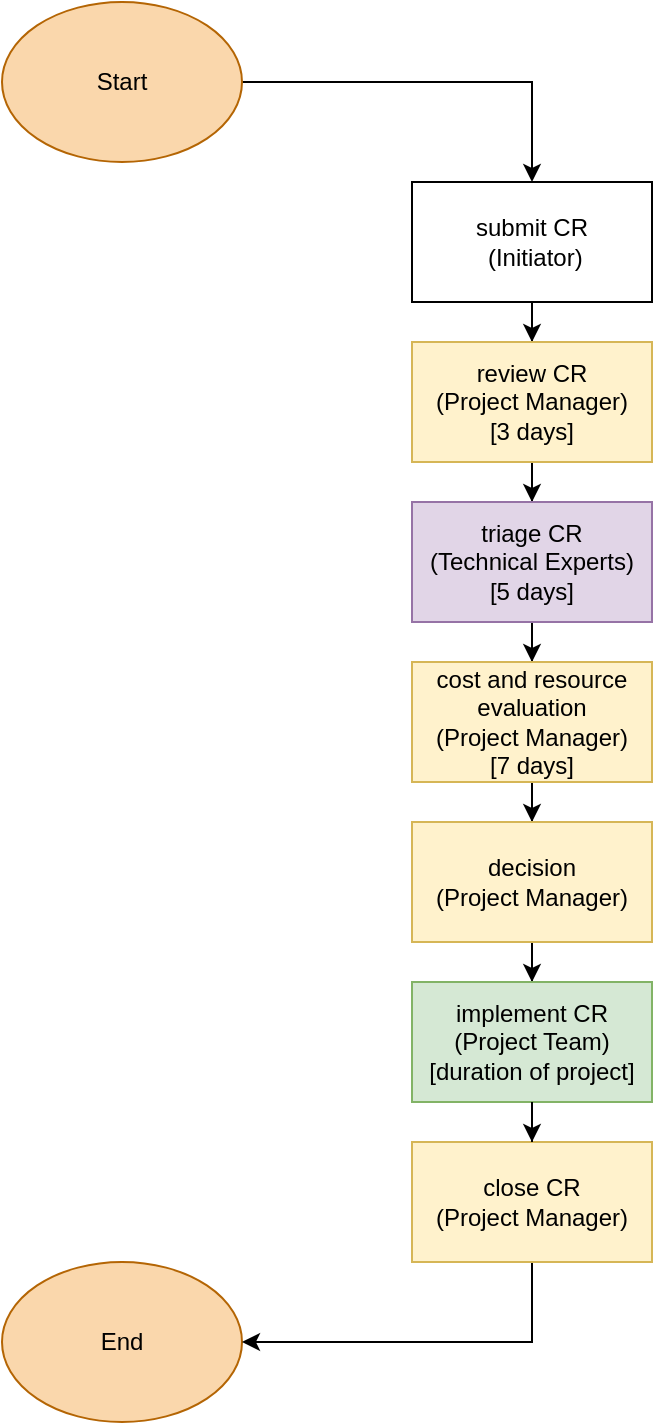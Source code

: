 <mxfile version="22.0.3" type="github">
  <diagram name="Page-1" id="jBtCWRHllY7Q_RkHAd02">
    <mxGraphModel dx="1434" dy="758" grid="1" gridSize="10" guides="1" tooltips="1" connect="1" arrows="1" fold="1" page="1" pageScale="1" pageWidth="850" pageHeight="1100" math="0" shadow="0">
      <root>
        <mxCell id="0" />
        <mxCell id="1" parent="0" />
        <mxCell id="TdF1c9CWvQyEJYkB8PiP-4" value="" style="edgeStyle=orthogonalEdgeStyle;rounded=0;orthogonalLoop=1;jettySize=auto;html=1;" edge="1" parent="1" source="TdF1c9CWvQyEJYkB8PiP-1" target="TdF1c9CWvQyEJYkB8PiP-3">
          <mxGeometry relative="1" as="geometry" />
        </mxCell>
        <mxCell id="TdF1c9CWvQyEJYkB8PiP-1" value="Start" style="ellipse;whiteSpace=wrap;html=1;fillColor=#fad7ac;strokeColor=#b46504;" vertex="1" parent="1">
          <mxGeometry x="160" y="60" width="120" height="80" as="geometry" />
        </mxCell>
        <mxCell id="TdF1c9CWvQyEJYkB8PiP-7" value="" style="edgeStyle=orthogonalEdgeStyle;rounded=0;orthogonalLoop=1;jettySize=auto;html=1;" edge="1" parent="1" source="TdF1c9CWvQyEJYkB8PiP-3" target="TdF1c9CWvQyEJYkB8PiP-5">
          <mxGeometry relative="1" as="geometry" />
        </mxCell>
        <mxCell id="TdF1c9CWvQyEJYkB8PiP-3" value="submit CR&lt;br&gt;&amp;nbsp;(Initiator)" style="whiteSpace=wrap;html=1;" vertex="1" parent="1">
          <mxGeometry x="365" y="150" width="120" height="60" as="geometry" />
        </mxCell>
        <mxCell id="TdF1c9CWvQyEJYkB8PiP-8" value="" style="edgeStyle=orthogonalEdgeStyle;rounded=0;orthogonalLoop=1;jettySize=auto;html=1;" edge="1" parent="1" source="TdF1c9CWvQyEJYkB8PiP-5" target="TdF1c9CWvQyEJYkB8PiP-6">
          <mxGeometry relative="1" as="geometry" />
        </mxCell>
        <mxCell id="TdF1c9CWvQyEJYkB8PiP-5" value="review CR &lt;br&gt;(Project Manager)&lt;br&gt;[3 days]" style="whiteSpace=wrap;html=1;fillColor=#fff2cc;strokeColor=#d6b656;" vertex="1" parent="1">
          <mxGeometry x="365" y="230" width="120" height="60" as="geometry" />
        </mxCell>
        <mxCell id="TdF1c9CWvQyEJYkB8PiP-10" value="" style="edgeStyle=orthogonalEdgeStyle;rounded=0;orthogonalLoop=1;jettySize=auto;html=1;" edge="1" parent="1" source="TdF1c9CWvQyEJYkB8PiP-6" target="TdF1c9CWvQyEJYkB8PiP-9">
          <mxGeometry relative="1" as="geometry" />
        </mxCell>
        <mxCell id="TdF1c9CWvQyEJYkB8PiP-6" value="triage CR&lt;br&gt;(Technical Experts)&lt;br&gt;[5 days]" style="whiteSpace=wrap;html=1;fillColor=#e1d5e7;strokeColor=#9673a6;" vertex="1" parent="1">
          <mxGeometry x="365" y="310" width="120" height="60" as="geometry" />
        </mxCell>
        <mxCell id="TdF1c9CWvQyEJYkB8PiP-22" value="" style="edgeStyle=orthogonalEdgeStyle;rounded=0;orthogonalLoop=1;jettySize=auto;html=1;" edge="1" parent="1" source="TdF1c9CWvQyEJYkB8PiP-9" target="TdF1c9CWvQyEJYkB8PiP-19">
          <mxGeometry relative="1" as="geometry" />
        </mxCell>
        <mxCell id="TdF1c9CWvQyEJYkB8PiP-9" value="cost and resource evaluation&lt;br&gt;(Project Manager)&lt;br&gt;[7 days]" style="whiteSpace=wrap;html=1;fillColor=#fff2cc;strokeColor=#d6b656;" vertex="1" parent="1">
          <mxGeometry x="365" y="390" width="120" height="60" as="geometry" />
        </mxCell>
        <mxCell id="TdF1c9CWvQyEJYkB8PiP-26" value="" style="edgeStyle=orthogonalEdgeStyle;rounded=0;orthogonalLoop=1;jettySize=auto;html=1;" edge="1" parent="1" source="TdF1c9CWvQyEJYkB8PiP-19" target="TdF1c9CWvQyEJYkB8PiP-13">
          <mxGeometry relative="1" as="geometry" />
        </mxCell>
        <mxCell id="TdF1c9CWvQyEJYkB8PiP-19" value="decision&lt;br&gt;(Project Manager)" style="whiteSpace=wrap;html=1;fillColor=#fff2cc;strokeColor=#d6b656;" vertex="1" parent="1">
          <mxGeometry x="365" y="470" width="120" height="60" as="geometry" />
        </mxCell>
        <mxCell id="TdF1c9CWvQyEJYkB8PiP-13" value="implement CR (Project Team)&lt;br&gt;[duration of project]" style="whiteSpace=wrap;html=1;fillColor=#d5e8d4;strokeColor=#82b366;" vertex="1" parent="1">
          <mxGeometry x="365" y="550" width="120" height="60" as="geometry" />
        </mxCell>
        <mxCell id="TdF1c9CWvQyEJYkB8PiP-14" value="End" style="ellipse;whiteSpace=wrap;html=1;fillColor=#fad7ac;strokeColor=#b46504;" vertex="1" parent="1">
          <mxGeometry x="160" y="690" width="120" height="80" as="geometry" />
        </mxCell>
        <mxCell id="TdF1c9CWvQyEJYkB8PiP-18" value="" style="edgeStyle=orthogonalEdgeStyle;rounded=0;orthogonalLoop=1;jettySize=auto;html=1;" edge="1" parent="1" source="TdF1c9CWvQyEJYkB8PiP-16" target="TdF1c9CWvQyEJYkB8PiP-14">
          <mxGeometry relative="1" as="geometry">
            <Array as="points">
              <mxPoint x="425" y="730" />
              <mxPoint x="220" y="730" />
            </Array>
          </mxGeometry>
        </mxCell>
        <mxCell id="TdF1c9CWvQyEJYkB8PiP-16" value="close CR &lt;br&gt;(Project Manager)" style="whiteSpace=wrap;html=1;fillColor=#fff2cc;strokeColor=#d6b656;" vertex="1" parent="1">
          <mxGeometry x="365" y="630" width="120" height="60" as="geometry" />
        </mxCell>
        <mxCell id="TdF1c9CWvQyEJYkB8PiP-17" value="" style="edgeStyle=orthogonalEdgeStyle;rounded=0;orthogonalLoop=1;jettySize=auto;html=1;" edge="1" parent="1" source="TdF1c9CWvQyEJYkB8PiP-13" target="TdF1c9CWvQyEJYkB8PiP-16">
          <mxGeometry relative="1" as="geometry" />
        </mxCell>
      </root>
    </mxGraphModel>
  </diagram>
</mxfile>
